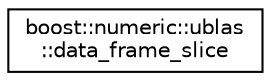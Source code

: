 digraph "Graphical Class Hierarchy"
{
  edge [fontname="Helvetica",fontsize="10",labelfontname="Helvetica",labelfontsize="10"];
  node [fontname="Helvetica",fontsize="10",shape=record];
  rankdir="LR";
  Node1 [label="boost::numeric::ublas\l::data_frame_slice",height=0.2,width=0.4,color="black", fillcolor="white", style="filled",URL="$classboost_1_1numeric_1_1ublas_1_1data__frame__slice.html",tooltip="Represents data_frame column slice class Builds a slice on columns of another data_frame. Allows access and modifications operations. "];
}

